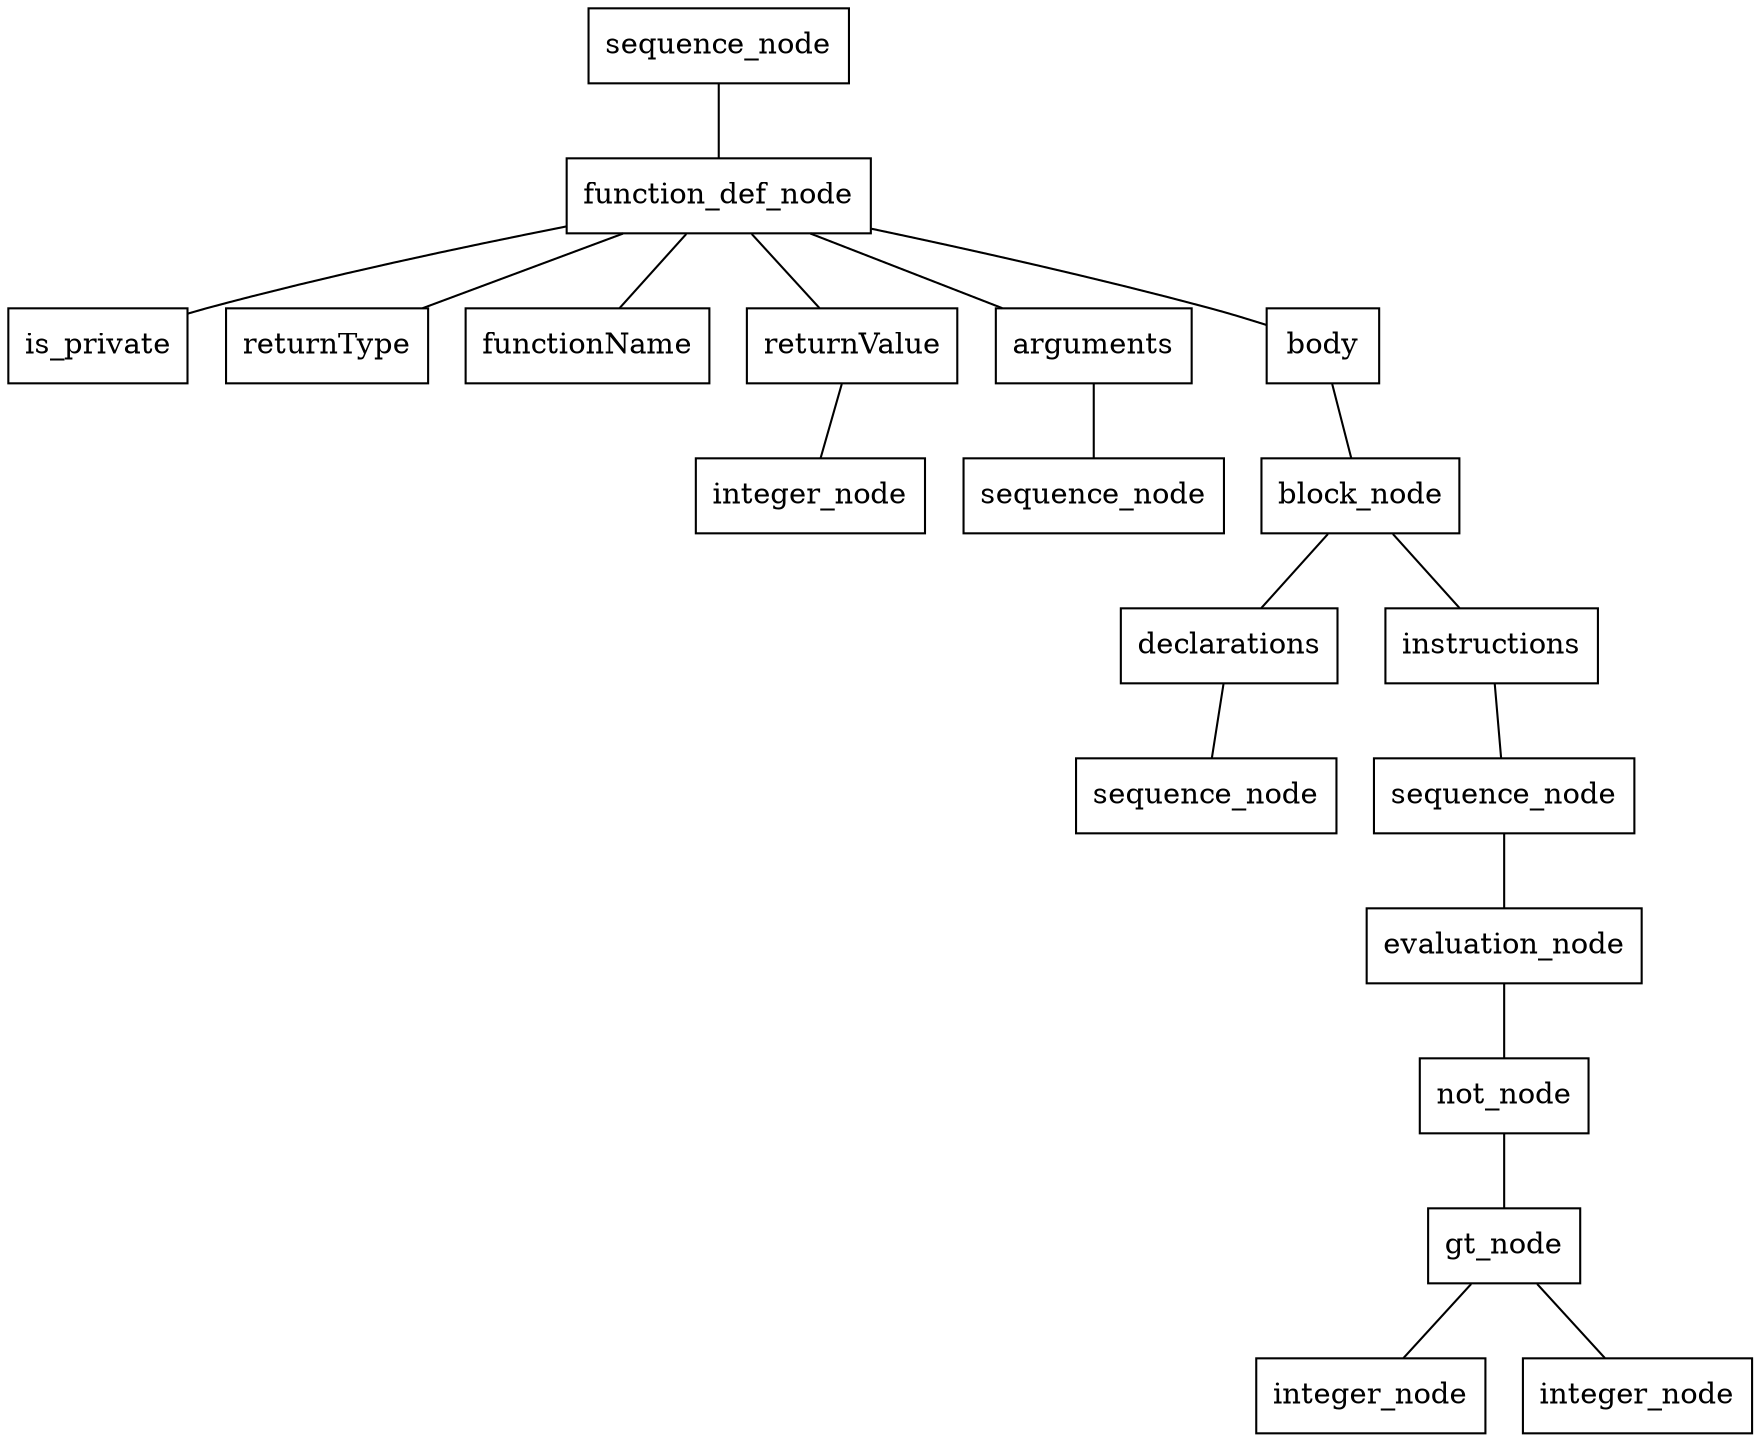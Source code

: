 graph XmlToDot20170505{
rankdir = TB;
node [shape=box];
SEQUENCE_NODEgdgakqiy -- FUNCTION_DEF_NODEvefibxrg
FUNCTION_DEF_NODEvefibxrg -- IS_PRIVATEgxgjfvkh
IS_PRIVATEgxgjfvkh [label="is_private"]
FUNCTION_DEF_NODEvefibxrg -- RETURNTYPEeskdvdsv
RETURNTYPEeskdvdsv [label="returnType"]
FUNCTION_DEF_NODEvefibxrg -- FUNCTIONNAMEybzsnzbr
FUNCTIONNAMEybzsnzbr [label="functionName"]
FUNCTION_DEF_NODEvefibxrg -- RETURNVALUEvijacyma
RETURNVALUEvijacyma -- INTEGER_NODEcypzslhm
INTEGER_NODEcypzslhm [label="integer_node"]
RETURNVALUEvijacyma [label="returnValue"]
FUNCTION_DEF_NODEvefibxrg -- ARGUMENTSiwgfhdhz
ARGUMENTSiwgfhdhz -- SEQUENCE_NODEjqvsjaii
SEQUENCE_NODEjqvsjaii [label="sequence_node"]
ARGUMENTSiwgfhdhz [label="arguments"]
FUNCTION_DEF_NODEvefibxrg -- BODYhfkqevyg
BODYhfkqevyg -- BLOCK_NODEznpwavwk
BLOCK_NODEznpwavwk -- DECLARATIONSeqcdyvei
DECLARATIONSeqcdyvei -- SEQUENCE_NODEafddiawz
SEQUENCE_NODEafddiawz [label="sequence_node"]
DECLARATIONSeqcdyvei [label="declarations"]
BLOCK_NODEznpwavwk -- INSTRUCTIONSuqftltgl
INSTRUCTIONSuqftltgl -- SEQUENCE_NODEnwtpqzun
SEQUENCE_NODEnwtpqzun -- EVALUATION_NODEfrawekrf
EVALUATION_NODEfrawekrf -- NOT_NODEsuyjqluq
NOT_NODEsuyjqluq -- GT_NODEkypxhznt
GT_NODEkypxhznt -- INTEGER_NODEfpxvojbk
INTEGER_NODEfpxvojbk [label="integer_node"]
GT_NODEkypxhznt -- INTEGER_NODElxiawizw
INTEGER_NODElxiawizw [label="integer_node"]
GT_NODEkypxhznt [label="gt_node"]
NOT_NODEsuyjqluq [label="not_node"]
EVALUATION_NODEfrawekrf [label="evaluation_node"]
SEQUENCE_NODEnwtpqzun [label="sequence_node"]
INSTRUCTIONSuqftltgl [label="instructions"]
BLOCK_NODEznpwavwk [label="block_node"]
BODYhfkqevyg [label="body"]
FUNCTION_DEF_NODEvefibxrg [label="function_def_node"]
SEQUENCE_NODEgdgakqiy [label="sequence_node"]
}
